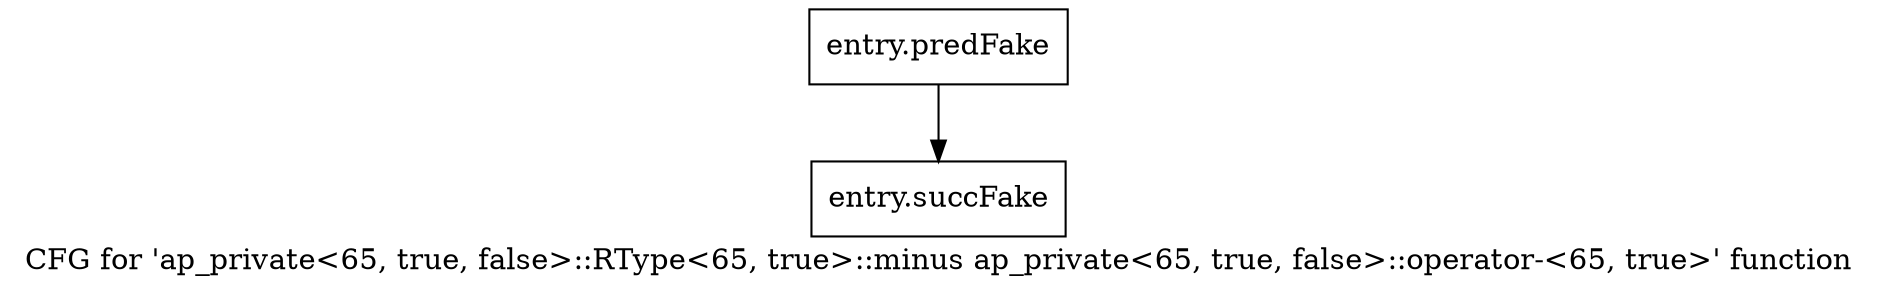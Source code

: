 digraph "CFG for 'ap_private\<65, true, false\>::RType\<65, true\>::minus ap_private\<65, true, false\>::operator-\<65, true\>' function" {
	label="CFG for 'ap_private\<65, true, false\>::RType\<65, true\>::minus ap_private\<65, true, false\>::operator-\<65, true\>' function";

	Node0x3d17380 [shape=record,filename="",linenumber="",label="{entry.predFake}"];
	Node0x3d17380 -> Node0x3ecef50[ callList="" memoryops="" filename="/tools/Xilinx/Vitis_HLS/2022.1/include/etc/ap_private.h" execusionnum="3200"];
	Node0x3ecef50 [shape=record,filename="/tools/Xilinx/Vitis_HLS/2022.1/include/etc/ap_private.h",linenumber="4124",label="{entry.succFake}"];
}
